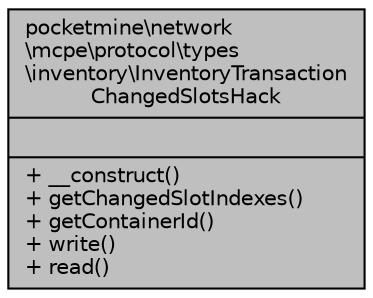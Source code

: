 digraph "pocketmine\network\mcpe\protocol\types\inventory\InventoryTransactionChangedSlotsHack"
{
 // INTERACTIVE_SVG=YES
 // LATEX_PDF_SIZE
  edge [fontname="Helvetica",fontsize="10",labelfontname="Helvetica",labelfontsize="10"];
  node [fontname="Helvetica",fontsize="10",shape=record];
  Node1 [label="{pocketmine\\network\l\\mcpe\\protocol\\types\l\\inventory\\InventoryTransaction\lChangedSlotsHack\n||+ __construct()\l+ getChangedSlotIndexes()\l+ getContainerId()\l+ write()\l+ read()\l}",height=0.2,width=0.4,color="black", fillcolor="grey75", style="filled", fontcolor="black",tooltip=" "];
}
